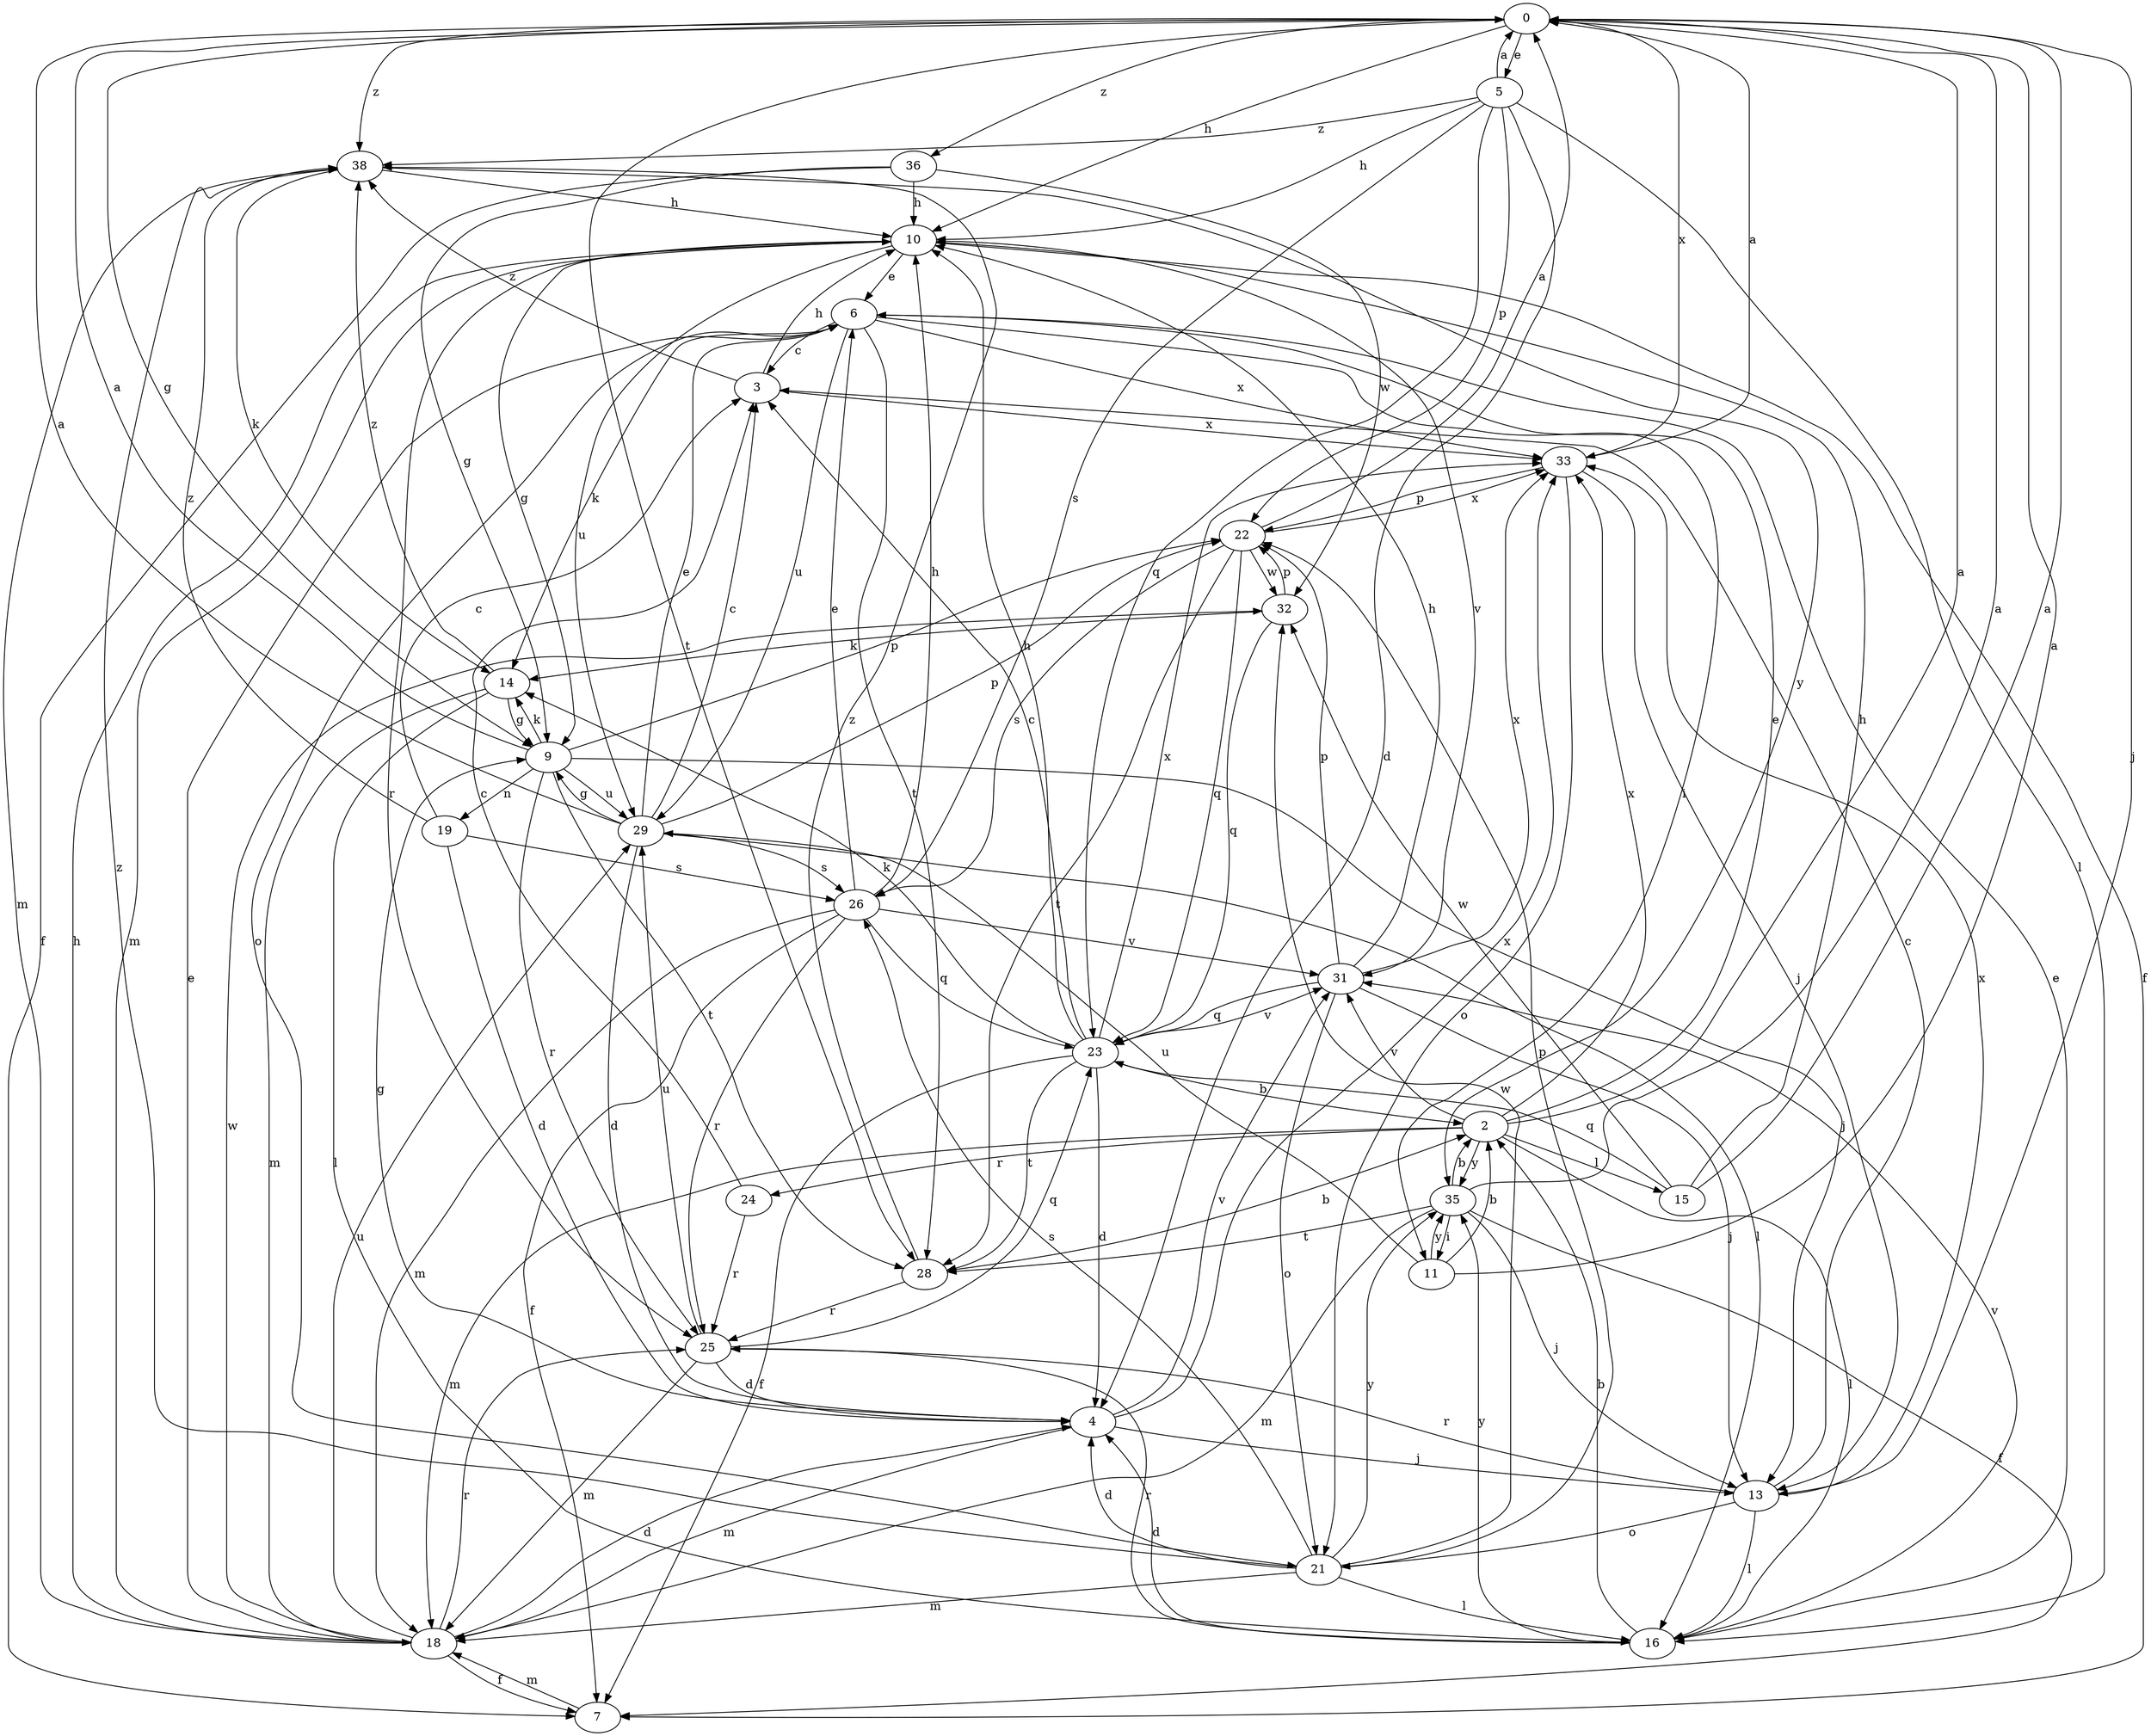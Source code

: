 strict digraph  {
0;
2;
3;
4;
5;
6;
7;
9;
10;
11;
13;
14;
15;
16;
18;
19;
21;
22;
23;
24;
25;
26;
28;
29;
31;
32;
33;
35;
36;
38;
0 -> 5  [label=e];
0 -> 9  [label=g];
0 -> 10  [label=h];
0 -> 13  [label=j];
0 -> 28  [label=t];
0 -> 33  [label=x];
0 -> 36  [label=z];
0 -> 38  [label=z];
2 -> 0  [label=a];
2 -> 6  [label=e];
2 -> 15  [label=l];
2 -> 16  [label=l];
2 -> 18  [label=m];
2 -> 24  [label=r];
2 -> 31  [label=v];
2 -> 33  [label=x];
2 -> 35  [label=y];
3 -> 10  [label=h];
3 -> 33  [label=x];
3 -> 38  [label=z];
4 -> 9  [label=g];
4 -> 13  [label=j];
4 -> 18  [label=m];
4 -> 31  [label=v];
4 -> 33  [label=x];
5 -> 0  [label=a];
5 -> 4  [label=d];
5 -> 10  [label=h];
5 -> 16  [label=l];
5 -> 22  [label=p];
5 -> 23  [label=q];
5 -> 26  [label=s];
5 -> 38  [label=z];
6 -> 3  [label=c];
6 -> 11  [label=i];
6 -> 14  [label=k];
6 -> 21  [label=o];
6 -> 28  [label=t];
6 -> 29  [label=u];
6 -> 33  [label=x];
7 -> 18  [label=m];
9 -> 0  [label=a];
9 -> 13  [label=j];
9 -> 14  [label=k];
9 -> 19  [label=n];
9 -> 22  [label=p];
9 -> 25  [label=r];
9 -> 28  [label=t];
9 -> 29  [label=u];
10 -> 6  [label=e];
10 -> 7  [label=f];
10 -> 9  [label=g];
10 -> 18  [label=m];
10 -> 25  [label=r];
10 -> 29  [label=u];
10 -> 31  [label=v];
11 -> 0  [label=a];
11 -> 2  [label=b];
11 -> 29  [label=u];
11 -> 35  [label=y];
13 -> 3  [label=c];
13 -> 16  [label=l];
13 -> 21  [label=o];
13 -> 25  [label=r];
13 -> 33  [label=x];
14 -> 9  [label=g];
14 -> 16  [label=l];
14 -> 18  [label=m];
14 -> 38  [label=z];
15 -> 0  [label=a];
15 -> 10  [label=h];
15 -> 23  [label=q];
15 -> 32  [label=w];
16 -> 2  [label=b];
16 -> 4  [label=d];
16 -> 6  [label=e];
16 -> 25  [label=r];
16 -> 31  [label=v];
16 -> 35  [label=y];
18 -> 4  [label=d];
18 -> 6  [label=e];
18 -> 7  [label=f];
18 -> 10  [label=h];
18 -> 25  [label=r];
18 -> 29  [label=u];
18 -> 32  [label=w];
19 -> 3  [label=c];
19 -> 4  [label=d];
19 -> 26  [label=s];
19 -> 38  [label=z];
21 -> 4  [label=d];
21 -> 16  [label=l];
21 -> 18  [label=m];
21 -> 22  [label=p];
21 -> 26  [label=s];
21 -> 32  [label=w];
21 -> 35  [label=y];
21 -> 38  [label=z];
22 -> 0  [label=a];
22 -> 23  [label=q];
22 -> 26  [label=s];
22 -> 28  [label=t];
22 -> 32  [label=w];
22 -> 33  [label=x];
23 -> 2  [label=b];
23 -> 3  [label=c];
23 -> 4  [label=d];
23 -> 7  [label=f];
23 -> 10  [label=h];
23 -> 14  [label=k];
23 -> 28  [label=t];
23 -> 31  [label=v];
23 -> 33  [label=x];
24 -> 3  [label=c];
24 -> 25  [label=r];
25 -> 4  [label=d];
25 -> 18  [label=m];
25 -> 23  [label=q];
25 -> 29  [label=u];
26 -> 6  [label=e];
26 -> 7  [label=f];
26 -> 10  [label=h];
26 -> 18  [label=m];
26 -> 23  [label=q];
26 -> 25  [label=r];
26 -> 31  [label=v];
28 -> 2  [label=b];
28 -> 25  [label=r];
28 -> 38  [label=z];
29 -> 0  [label=a];
29 -> 3  [label=c];
29 -> 4  [label=d];
29 -> 6  [label=e];
29 -> 9  [label=g];
29 -> 16  [label=l];
29 -> 22  [label=p];
29 -> 26  [label=s];
31 -> 10  [label=h];
31 -> 13  [label=j];
31 -> 21  [label=o];
31 -> 22  [label=p];
31 -> 23  [label=q];
31 -> 33  [label=x];
32 -> 14  [label=k];
32 -> 22  [label=p];
32 -> 23  [label=q];
33 -> 0  [label=a];
33 -> 13  [label=j];
33 -> 21  [label=o];
33 -> 22  [label=p];
35 -> 0  [label=a];
35 -> 2  [label=b];
35 -> 7  [label=f];
35 -> 11  [label=i];
35 -> 13  [label=j];
35 -> 18  [label=m];
35 -> 28  [label=t];
36 -> 7  [label=f];
36 -> 9  [label=g];
36 -> 10  [label=h];
36 -> 32  [label=w];
38 -> 10  [label=h];
38 -> 14  [label=k];
38 -> 18  [label=m];
38 -> 35  [label=y];
}
